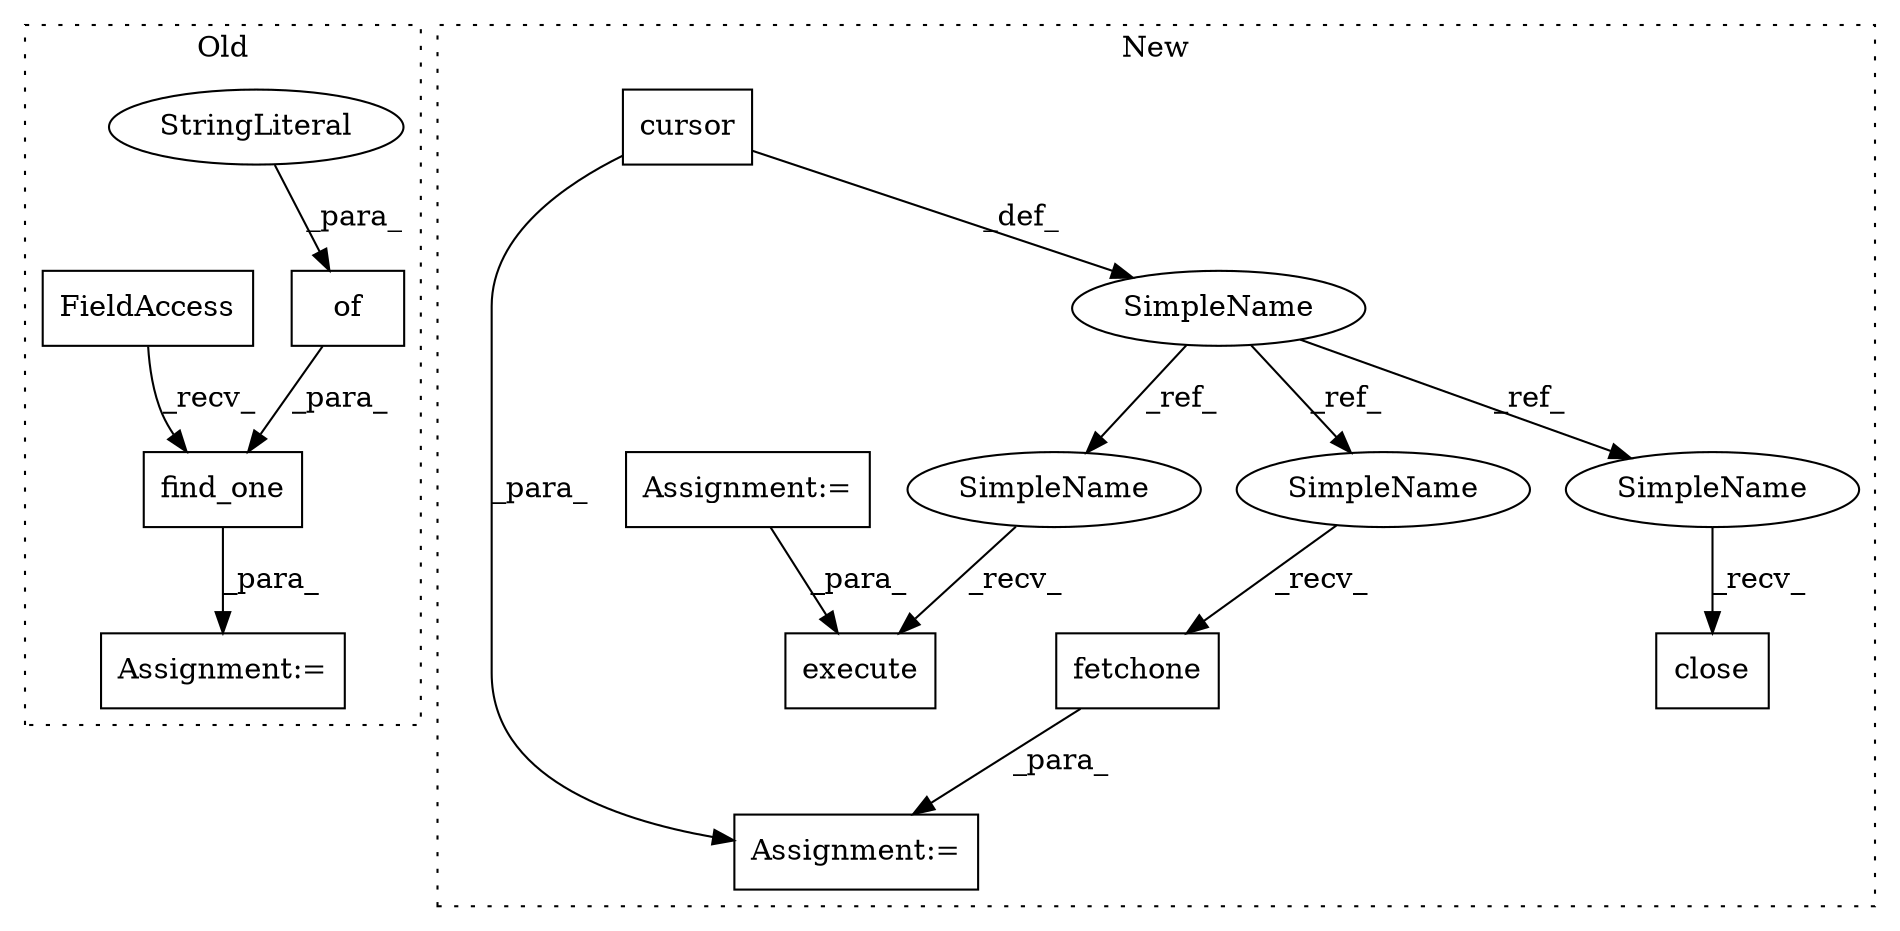 digraph G {
subgraph cluster0 {
1 [label="of" a="32" s="406,438" l="3,1" shape="box"];
4 [label="StringLiteral" a="45" s="409" l="5" shape="ellipse"];
5 [label="Assignment:=" a="7" s="377" l="1" shape="box"];
8 [label="find_one" a="32" s="393,439" l="9,1" shape="box"];
11 [label="FieldAccess" a="22" s="378" l="14" shape="box"];
label = "Old";
style="dotted";
}
subgraph cluster1 {
2 [label="fetchone" a="32" s="714" l="10" shape="box"];
3 [label="cursor" a="32" s="478" l="8" shape="box"];
6 [label="Assignment:=" a="7" s="706" l="1" shape="box"];
7 [label="close" a="32" s="740" l="7" shape="box"];
9 [label="SimpleName" a="42" s="459" l="6" shape="ellipse"];
10 [label="execute" a="32" s="499,512" l="8,1" shape="box"];
12 [label="Assignment:=" a="7" s="371" l="1" shape="box"];
13 [label="SimpleName" a="42" s="733" l="6" shape="ellipse"];
14 [label="SimpleName" a="42" s="707" l="6" shape="ellipse"];
15 [label="SimpleName" a="42" s="492" l="6" shape="ellipse"];
label = "New";
style="dotted";
}
1 -> 8 [label="_para_"];
2 -> 6 [label="_para_"];
3 -> 6 [label="_para_"];
3 -> 9 [label="_def_"];
4 -> 1 [label="_para_"];
8 -> 5 [label="_para_"];
9 -> 15 [label="_ref_"];
9 -> 14 [label="_ref_"];
9 -> 13 [label="_ref_"];
11 -> 8 [label="_recv_"];
12 -> 10 [label="_para_"];
13 -> 7 [label="_recv_"];
14 -> 2 [label="_recv_"];
15 -> 10 [label="_recv_"];
}